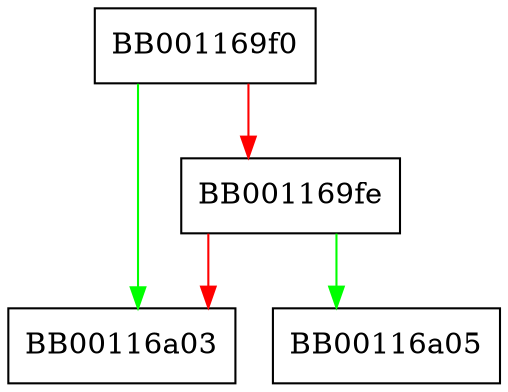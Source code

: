 digraph FUN_001169f0 {
  node [shape="box"];
  graph [splines=ortho];
  BB001169f0 -> BB00116a03 [color="green"];
  BB001169f0 -> BB001169fe [color="red"];
  BB001169fe -> BB00116a05 [color="green"];
  BB001169fe -> BB00116a03 [color="red"];
}